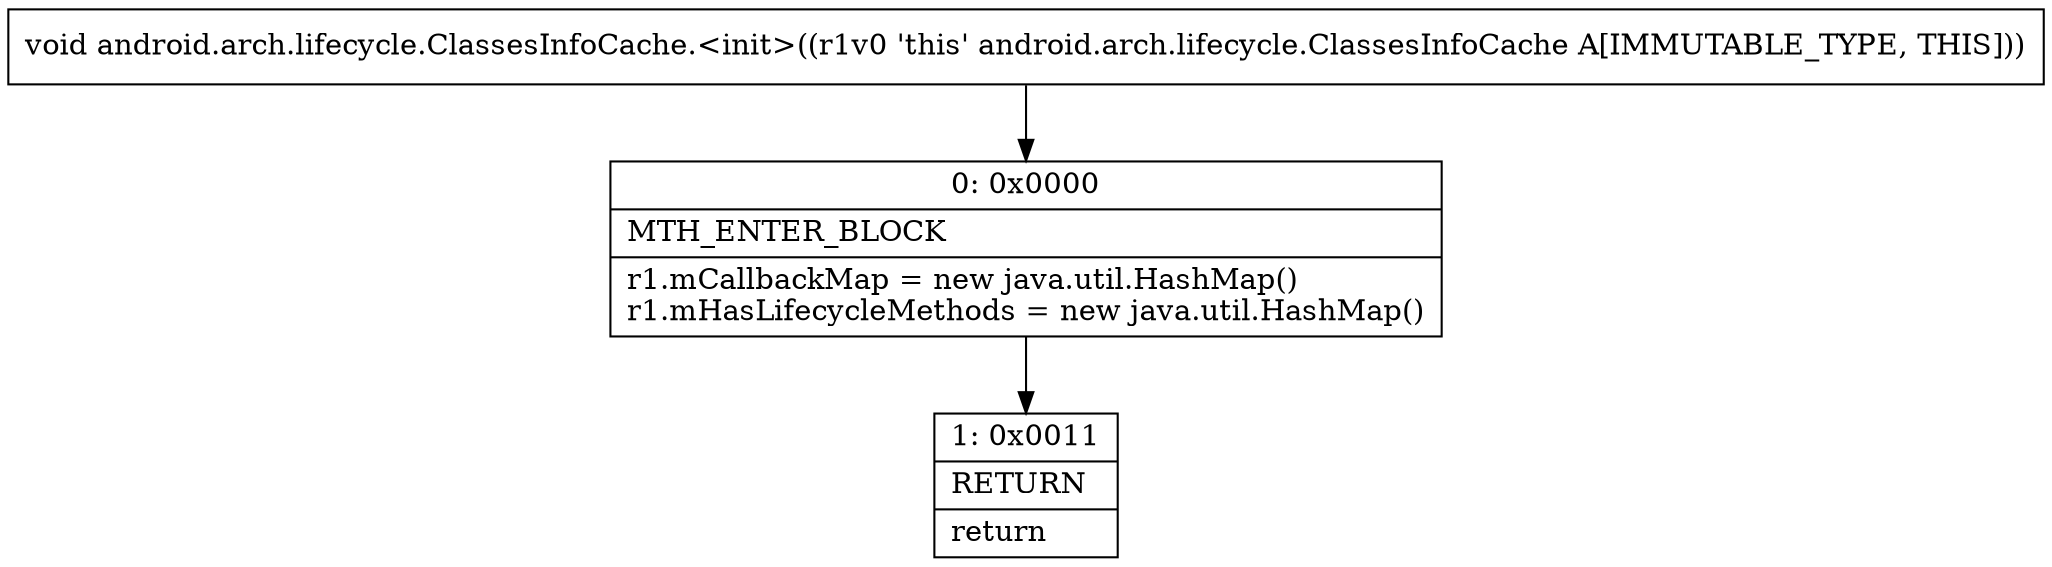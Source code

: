 digraph "CFG forandroid.arch.lifecycle.ClassesInfoCache.\<init\>()V" {
Node_0 [shape=record,label="{0\:\ 0x0000|MTH_ENTER_BLOCK\l|r1.mCallbackMap = new java.util.HashMap()\lr1.mHasLifecycleMethods = new java.util.HashMap()\l}"];
Node_1 [shape=record,label="{1\:\ 0x0011|RETURN\l|return\l}"];
MethodNode[shape=record,label="{void android.arch.lifecycle.ClassesInfoCache.\<init\>((r1v0 'this' android.arch.lifecycle.ClassesInfoCache A[IMMUTABLE_TYPE, THIS])) }"];
MethodNode -> Node_0;
Node_0 -> Node_1;
}

